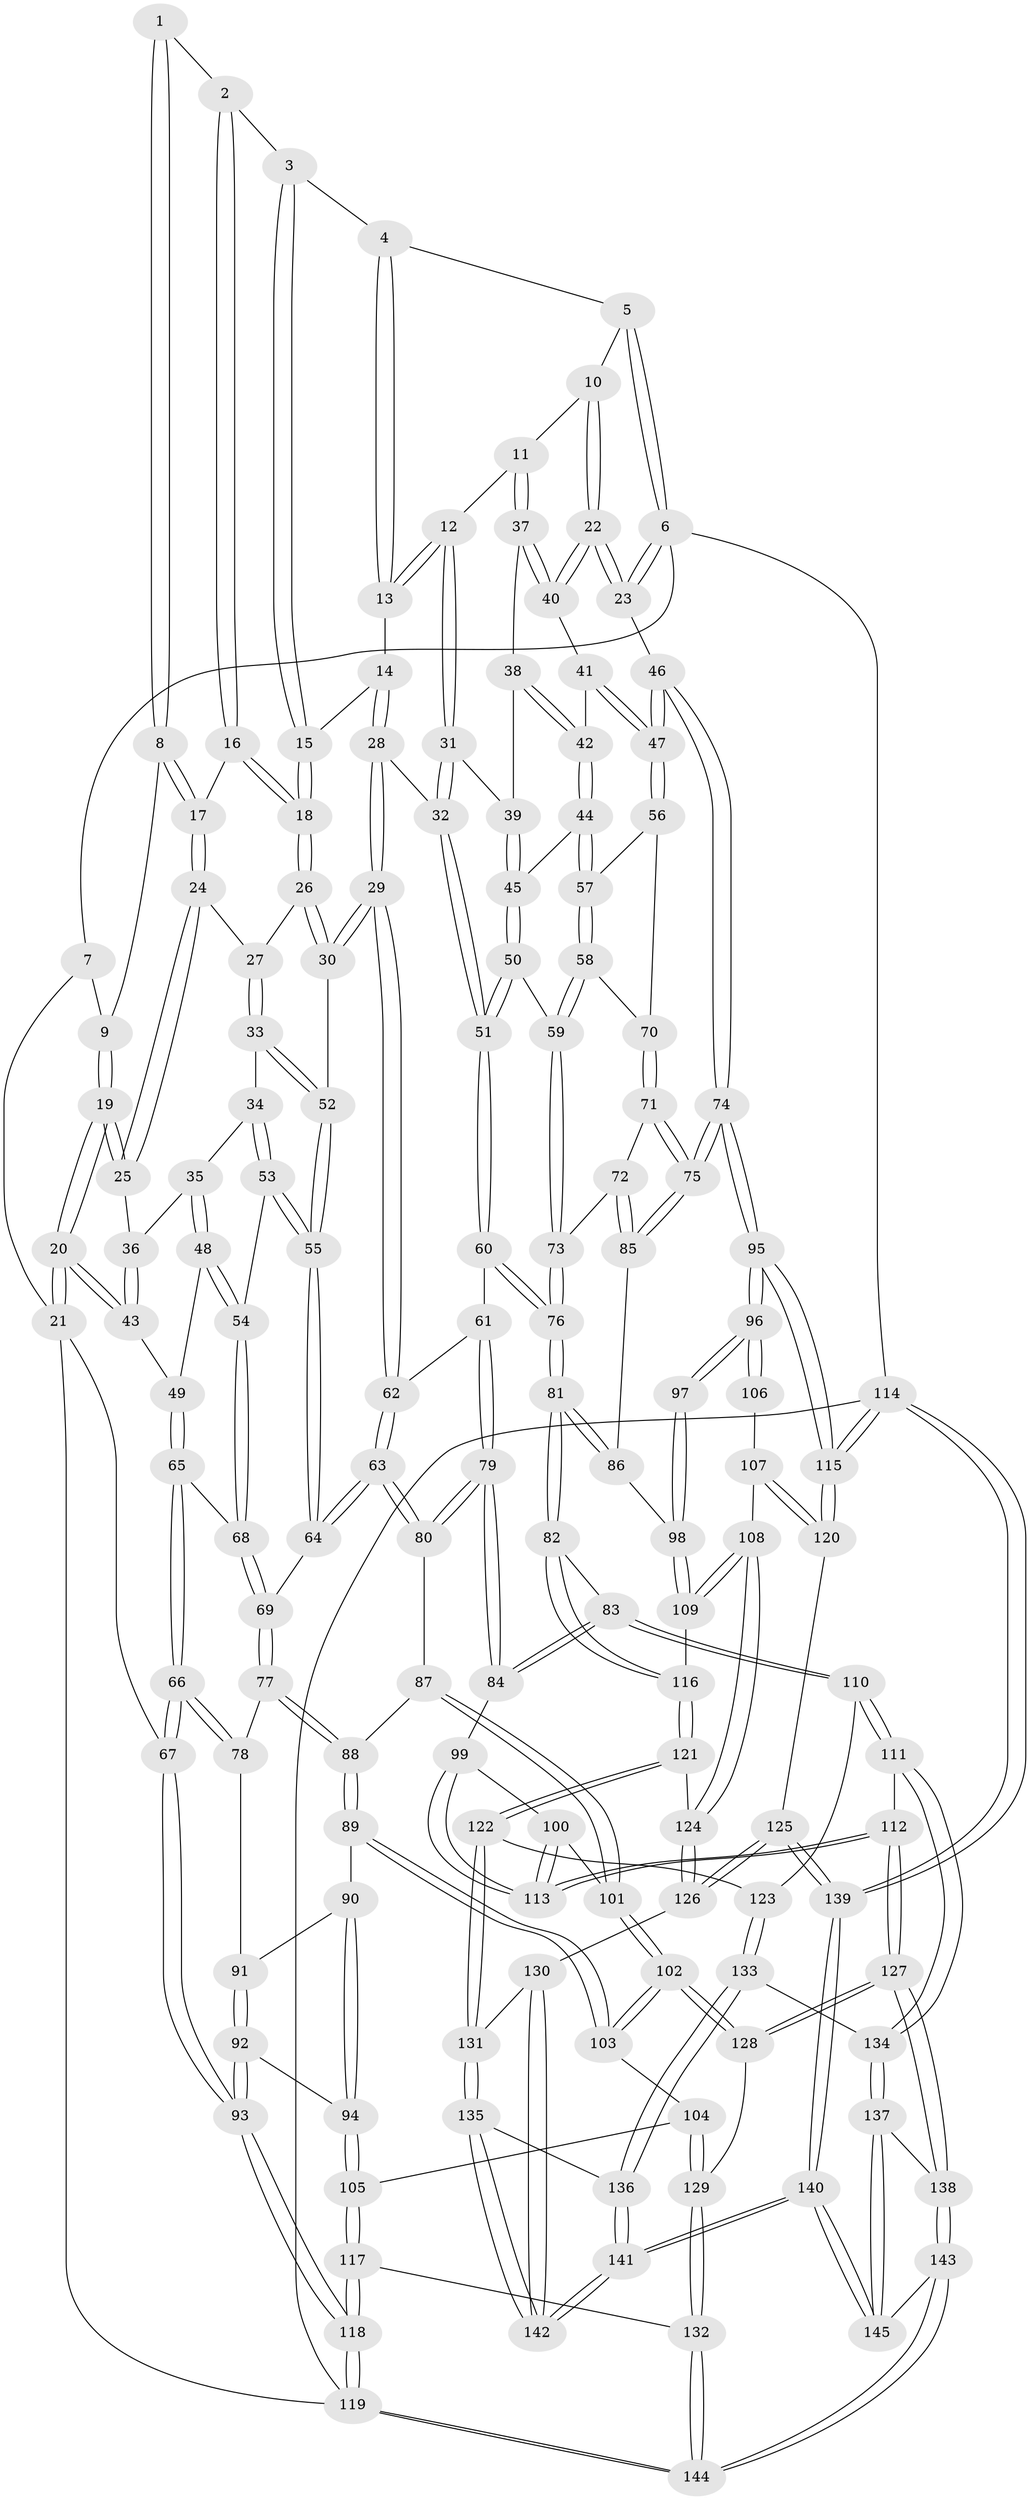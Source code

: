 // coarse degree distribution, {3: 0.09302325581395349, 5: 0.3953488372093023, 4: 0.4418604651162791, 6: 0.06976744186046512}
// Generated by graph-tools (version 1.1) at 2025/24/03/03/25 07:24:37]
// undirected, 145 vertices, 359 edges
graph export_dot {
graph [start="1"]
  node [color=gray90,style=filled];
  1 [pos="+0.2517632646773283+0"];
  2 [pos="+0.5042645460299624+0"];
  3 [pos="+0.5359803849367843+0"];
  4 [pos="+0.7305220370131688+0"];
  5 [pos="+0.7568805134171481+0"];
  6 [pos="+1+0"];
  7 [pos="+0+0"];
  8 [pos="+0.20852589321419254+0.06494285359061726"];
  9 [pos="+0.10437302030287057+0.07309804611768497"];
  10 [pos="+0.8260792784196951+0.018469495127670287"];
  11 [pos="+0.7838938069678518+0.17906689381717916"];
  12 [pos="+0.720268977738783+0.1757028412818647"];
  13 [pos="+0.6938245795757574+0.16731079231716253"];
  14 [pos="+0.6745336357829862+0.1663147884380235"];
  15 [pos="+0.6303813942910739+0.12492911189245595"];
  16 [pos="+0.45888906867349+0"];
  17 [pos="+0.24318992040920717+0.13167204556477954"];
  18 [pos="+0.4584629609180533+0.1871371406419722"];
  19 [pos="+0+0.23317470343511762"];
  20 [pos="+0+0.23720373629371755"];
  21 [pos="+0+0.23451341074177895"];
  22 [pos="+1+0.17653530286881683"];
  23 [pos="+1+0.1790540886325666"];
  24 [pos="+0.2443879775305456+0.15002990397566907"];
  25 [pos="+0.23454138758913703+0.15896972521222635"];
  26 [pos="+0.44217420892003684+0.24671174939934085"];
  27 [pos="+0.26336459131581424+0.1626975022746578"];
  28 [pos="+0.5531865521186367+0.29540098542803106"];
  29 [pos="+0.4616099109975288+0.2855822279005318"];
  30 [pos="+0.45160848069346404+0.2787972166140964"];
  31 [pos="+0.6761977081260988+0.3181722981381439"];
  32 [pos="+0.6258771578652166+0.3459370364212168"];
  33 [pos="+0.2737887718385265+0.33449848860726233"];
  34 [pos="+0.26740872274875255+0.3381631734546952"];
  35 [pos="+0.2164359413924393+0.3155799480899647"];
  36 [pos="+0.19219359990979057+0.2813062569629459"];
  37 [pos="+0.8106109637949157+0.20872535585461102"];
  38 [pos="+0.8032486375852915+0.2373136519645822"];
  39 [pos="+0.758391218419196+0.31011019155490266"];
  40 [pos="+0.9318542070170255+0.22152488901297268"];
  41 [pos="+0.8975648951149348+0.3339866766340201"];
  42 [pos="+0.8539526354744842+0.3599733641138647"];
  43 [pos="+0.006328090836514882+0.29022826015457237"];
  44 [pos="+0.8424212087259273+0.3831914709630752"];
  45 [pos="+0.7767400623406486+0.3736432159918476"];
  46 [pos="+1+0.5223389942532725"];
  47 [pos="+1+0.4723693748310802"];
  48 [pos="+0.14998763904229145+0.3917718033667762"];
  49 [pos="+0.08943337544420742+0.37563877015604935"];
  50 [pos="+0.7181730967319845+0.43679523613769783"];
  51 [pos="+0.660016974829832+0.43771553003247704"];
  52 [pos="+0.44999172838947604+0.2799126083676706"];
  53 [pos="+0.26314527797595477+0.39201814434782667"];
  54 [pos="+0.17854524206631156+0.42391656580622955"];
  55 [pos="+0.3184551799159678+0.48328385373589244"];
  56 [pos="+0.8781274854534178+0.426354298097377"];
  57 [pos="+0.8528511306956201+0.40549195085877815"];
  58 [pos="+0.7940164841976401+0.4639029850520912"];
  59 [pos="+0.765355761518479+0.4732342370320105"];
  60 [pos="+0.6308147831925934+0.48725662090444755"];
  61 [pos="+0.5840854679771207+0.5010025052211546"];
  62 [pos="+0.48280660193331953+0.43495954856767494"];
  63 [pos="+0.38058417499445196+0.5666606045231694"];
  64 [pos="+0.3189643027374234+0.5217509974174505"];
  65 [pos="+0.08654238178786544+0.476920014904461"];
  66 [pos="+0+0.5749454329496332"];
  67 [pos="+0+0.5981775336580388"];
  68 [pos="+0.18045904910308894+0.484963586428593"];
  69 [pos="+0.21908125233962927+0.5415254855357582"];
  70 [pos="+0.8472669579717094+0.4844376911556536"];
  71 [pos="+0.8491997251384162+0.49436264988526807"];
  72 [pos="+0.8275604645569451+0.547194006392065"];
  73 [pos="+0.7830598358758399+0.5419158774642285"];
  74 [pos="+1+0.5433543395743102"];
  75 [pos="+1+0.543723170007618"];
  76 [pos="+0.7057906594365149+0.619578748844497"];
  77 [pos="+0.1977516963305381+0.5686390765304643"];
  78 [pos="+0.11796106945011423+0.6017451595901527"];
  79 [pos="+0.4835764089717048+0.6496328335149595"];
  80 [pos="+0.40591693043019716+0.6157863188823374"];
  81 [pos="+0.7009850029033334+0.6928788556554354"];
  82 [pos="+0.7002123626588603+0.6943117807132133"];
  83 [pos="+0.6474454933817023+0.7222330906506054"];
  84 [pos="+0.49645548184855925+0.6660440236720927"];
  85 [pos="+0.9276676814307285+0.6213350384915282"];
  86 [pos="+0.9237669853689298+0.6250124152991623"];
  87 [pos="+0.3256077578048999+0.6956202396489009"];
  88 [pos="+0.248690133329686+0.7125475092703191"];
  89 [pos="+0.24855975502605057+0.7126755731803579"];
  90 [pos="+0.14795315956832958+0.6753028853232541"];
  91 [pos="+0.12231870265534109+0.6201180075964994"];
  92 [pos="+0.08274723210549956+0.7402563174120904"];
  93 [pos="+0+0.6566799303918945"];
  94 [pos="+0.11621545153639702+0.7620976054744611"];
  95 [pos="+1+0.6734624278638093"];
  96 [pos="+1+0.6894831771302803"];
  97 [pos="+0.8983311833981116+0.7633246477196043"];
  98 [pos="+0.8830909750289666+0.7608721279528786"];
  99 [pos="+0.47535348512018655+0.7291684261876274"];
  100 [pos="+0.36489142964188853+0.8185832422045857"];
  101 [pos="+0.36047908857942085+0.8189810360665605"];
  102 [pos="+0.3350751139538996+0.8457379713465082"];
  103 [pos="+0.20220957020919111+0.8023337605440105"];
  104 [pos="+0.19808621806840976+0.8048921559669394"];
  105 [pos="+0.1568791909643404+0.8201633335723963"];
  106 [pos="+0.959791958881339+0.784782059985401"];
  107 [pos="+0.9432993799656741+0.8308813094084507"];
  108 [pos="+0.918930079475799+0.8362248794543724"];
  109 [pos="+0.8813550954459932+0.7627377577260396"];
  110 [pos="+0.6395227957238699+0.7731565617833362"];
  111 [pos="+0.527779612815846+0.8896233887680473"];
  112 [pos="+0.4887855847673929+0.8771613248215425"];
  113 [pos="+0.484714398159205+0.870571903444191"];
  114 [pos="+1+1"];
  115 [pos="+1+0.8472855543332573"];
  116 [pos="+0.8064476105109993+0.7860545482841047"];
  117 [pos="+0.13514324455010077+0.8560552885131268"];
  118 [pos="+0+1"];
  119 [pos="+0+1"];
  120 [pos="+1+0.8663806542492288"];
  121 [pos="+0.807050111498354+0.79987952258421"];
  122 [pos="+0.7785495104717389+0.8908004661215579"];
  123 [pos="+0.6859002069970971+0.8774805276182145"];
  124 [pos="+0.8972970996249238+0.8767519475520336"];
  125 [pos="+0.9111402771139457+0.9215387412567645"];
  126 [pos="+0.8978055686748986+0.9131625454357258"];
  127 [pos="+0.40141912345937875+0.9516779609328401"];
  128 [pos="+0.3355307053003605+0.8962824606068486"];
  129 [pos="+0.2798813897703636+0.9343556443916109"];
  130 [pos="+0.8886391225646502+0.9156962120404084"];
  131 [pos="+0.7915026541416834+0.9134736692118753"];
  132 [pos="+0.2201883801143811+1"];
  133 [pos="+0.6551481527274102+0.9442639948505589"];
  134 [pos="+0.5464716895757963+0.9245526140183499"];
  135 [pos="+0.7882607952209026+0.9272138900098712"];
  136 [pos="+0.6606057902752319+0.9578045705397502"];
  137 [pos="+0.5413616507701011+0.9524704004482104"];
  138 [pos="+0.40274510492428317+1"];
  139 [pos="+1+1"];
  140 [pos="+0.7427213920658827+1"];
  141 [pos="+0.7422109948376974+1"];
  142 [pos="+0.7595122192106591+1"];
  143 [pos="+0.35224460927427537+1"];
  144 [pos="+0.21541335250874022+1"];
  145 [pos="+0.573637237593421+1"];
  1 -- 2;
  1 -- 8;
  1 -- 8;
  2 -- 3;
  2 -- 16;
  2 -- 16;
  3 -- 4;
  3 -- 15;
  3 -- 15;
  4 -- 5;
  4 -- 13;
  4 -- 13;
  5 -- 6;
  5 -- 6;
  5 -- 10;
  6 -- 7;
  6 -- 23;
  6 -- 23;
  6 -- 114;
  7 -- 9;
  7 -- 21;
  8 -- 9;
  8 -- 17;
  8 -- 17;
  9 -- 19;
  9 -- 19;
  10 -- 11;
  10 -- 22;
  10 -- 22;
  11 -- 12;
  11 -- 37;
  11 -- 37;
  12 -- 13;
  12 -- 13;
  12 -- 31;
  12 -- 31;
  13 -- 14;
  14 -- 15;
  14 -- 28;
  14 -- 28;
  15 -- 18;
  15 -- 18;
  16 -- 17;
  16 -- 18;
  16 -- 18;
  17 -- 24;
  17 -- 24;
  18 -- 26;
  18 -- 26;
  19 -- 20;
  19 -- 20;
  19 -- 25;
  19 -- 25;
  20 -- 21;
  20 -- 21;
  20 -- 43;
  20 -- 43;
  21 -- 67;
  21 -- 119;
  22 -- 23;
  22 -- 23;
  22 -- 40;
  22 -- 40;
  23 -- 46;
  24 -- 25;
  24 -- 25;
  24 -- 27;
  25 -- 36;
  26 -- 27;
  26 -- 30;
  26 -- 30;
  27 -- 33;
  27 -- 33;
  28 -- 29;
  28 -- 29;
  28 -- 32;
  29 -- 30;
  29 -- 30;
  29 -- 62;
  29 -- 62;
  30 -- 52;
  31 -- 32;
  31 -- 32;
  31 -- 39;
  32 -- 51;
  32 -- 51;
  33 -- 34;
  33 -- 52;
  33 -- 52;
  34 -- 35;
  34 -- 53;
  34 -- 53;
  35 -- 36;
  35 -- 48;
  35 -- 48;
  36 -- 43;
  36 -- 43;
  37 -- 38;
  37 -- 40;
  37 -- 40;
  38 -- 39;
  38 -- 42;
  38 -- 42;
  39 -- 45;
  39 -- 45;
  40 -- 41;
  41 -- 42;
  41 -- 47;
  41 -- 47;
  42 -- 44;
  42 -- 44;
  43 -- 49;
  44 -- 45;
  44 -- 57;
  44 -- 57;
  45 -- 50;
  45 -- 50;
  46 -- 47;
  46 -- 47;
  46 -- 74;
  46 -- 74;
  47 -- 56;
  47 -- 56;
  48 -- 49;
  48 -- 54;
  48 -- 54;
  49 -- 65;
  49 -- 65;
  50 -- 51;
  50 -- 51;
  50 -- 59;
  51 -- 60;
  51 -- 60;
  52 -- 55;
  52 -- 55;
  53 -- 54;
  53 -- 55;
  53 -- 55;
  54 -- 68;
  54 -- 68;
  55 -- 64;
  55 -- 64;
  56 -- 57;
  56 -- 70;
  57 -- 58;
  57 -- 58;
  58 -- 59;
  58 -- 59;
  58 -- 70;
  59 -- 73;
  59 -- 73;
  60 -- 61;
  60 -- 76;
  60 -- 76;
  61 -- 62;
  61 -- 79;
  61 -- 79;
  62 -- 63;
  62 -- 63;
  63 -- 64;
  63 -- 64;
  63 -- 80;
  63 -- 80;
  64 -- 69;
  65 -- 66;
  65 -- 66;
  65 -- 68;
  66 -- 67;
  66 -- 67;
  66 -- 78;
  66 -- 78;
  67 -- 93;
  67 -- 93;
  68 -- 69;
  68 -- 69;
  69 -- 77;
  69 -- 77;
  70 -- 71;
  70 -- 71;
  71 -- 72;
  71 -- 75;
  71 -- 75;
  72 -- 73;
  72 -- 85;
  72 -- 85;
  73 -- 76;
  73 -- 76;
  74 -- 75;
  74 -- 75;
  74 -- 95;
  74 -- 95;
  75 -- 85;
  75 -- 85;
  76 -- 81;
  76 -- 81;
  77 -- 78;
  77 -- 88;
  77 -- 88;
  78 -- 91;
  79 -- 80;
  79 -- 80;
  79 -- 84;
  79 -- 84;
  80 -- 87;
  81 -- 82;
  81 -- 82;
  81 -- 86;
  81 -- 86;
  82 -- 83;
  82 -- 116;
  82 -- 116;
  83 -- 84;
  83 -- 84;
  83 -- 110;
  83 -- 110;
  84 -- 99;
  85 -- 86;
  86 -- 98;
  87 -- 88;
  87 -- 101;
  87 -- 101;
  88 -- 89;
  88 -- 89;
  89 -- 90;
  89 -- 103;
  89 -- 103;
  90 -- 91;
  90 -- 94;
  90 -- 94;
  91 -- 92;
  91 -- 92;
  92 -- 93;
  92 -- 93;
  92 -- 94;
  93 -- 118;
  93 -- 118;
  94 -- 105;
  94 -- 105;
  95 -- 96;
  95 -- 96;
  95 -- 115;
  95 -- 115;
  96 -- 97;
  96 -- 97;
  96 -- 106;
  96 -- 106;
  97 -- 98;
  97 -- 98;
  98 -- 109;
  98 -- 109;
  99 -- 100;
  99 -- 113;
  99 -- 113;
  100 -- 101;
  100 -- 113;
  100 -- 113;
  101 -- 102;
  101 -- 102;
  102 -- 103;
  102 -- 103;
  102 -- 128;
  102 -- 128;
  103 -- 104;
  104 -- 105;
  104 -- 129;
  104 -- 129;
  105 -- 117;
  105 -- 117;
  106 -- 107;
  107 -- 108;
  107 -- 120;
  107 -- 120;
  108 -- 109;
  108 -- 109;
  108 -- 124;
  108 -- 124;
  109 -- 116;
  110 -- 111;
  110 -- 111;
  110 -- 123;
  111 -- 112;
  111 -- 134;
  111 -- 134;
  112 -- 113;
  112 -- 113;
  112 -- 127;
  112 -- 127;
  114 -- 115;
  114 -- 115;
  114 -- 139;
  114 -- 139;
  114 -- 119;
  115 -- 120;
  115 -- 120;
  116 -- 121;
  116 -- 121;
  117 -- 118;
  117 -- 118;
  117 -- 132;
  118 -- 119;
  118 -- 119;
  119 -- 144;
  119 -- 144;
  120 -- 125;
  121 -- 122;
  121 -- 122;
  121 -- 124;
  122 -- 123;
  122 -- 131;
  122 -- 131;
  123 -- 133;
  123 -- 133;
  124 -- 126;
  124 -- 126;
  125 -- 126;
  125 -- 126;
  125 -- 139;
  125 -- 139;
  126 -- 130;
  127 -- 128;
  127 -- 128;
  127 -- 138;
  127 -- 138;
  128 -- 129;
  129 -- 132;
  129 -- 132;
  130 -- 131;
  130 -- 142;
  130 -- 142;
  131 -- 135;
  131 -- 135;
  132 -- 144;
  132 -- 144;
  133 -- 134;
  133 -- 136;
  133 -- 136;
  134 -- 137;
  134 -- 137;
  135 -- 136;
  135 -- 142;
  135 -- 142;
  136 -- 141;
  136 -- 141;
  137 -- 138;
  137 -- 145;
  137 -- 145;
  138 -- 143;
  138 -- 143;
  139 -- 140;
  139 -- 140;
  140 -- 141;
  140 -- 141;
  140 -- 145;
  140 -- 145;
  141 -- 142;
  141 -- 142;
  143 -- 144;
  143 -- 144;
  143 -- 145;
}
